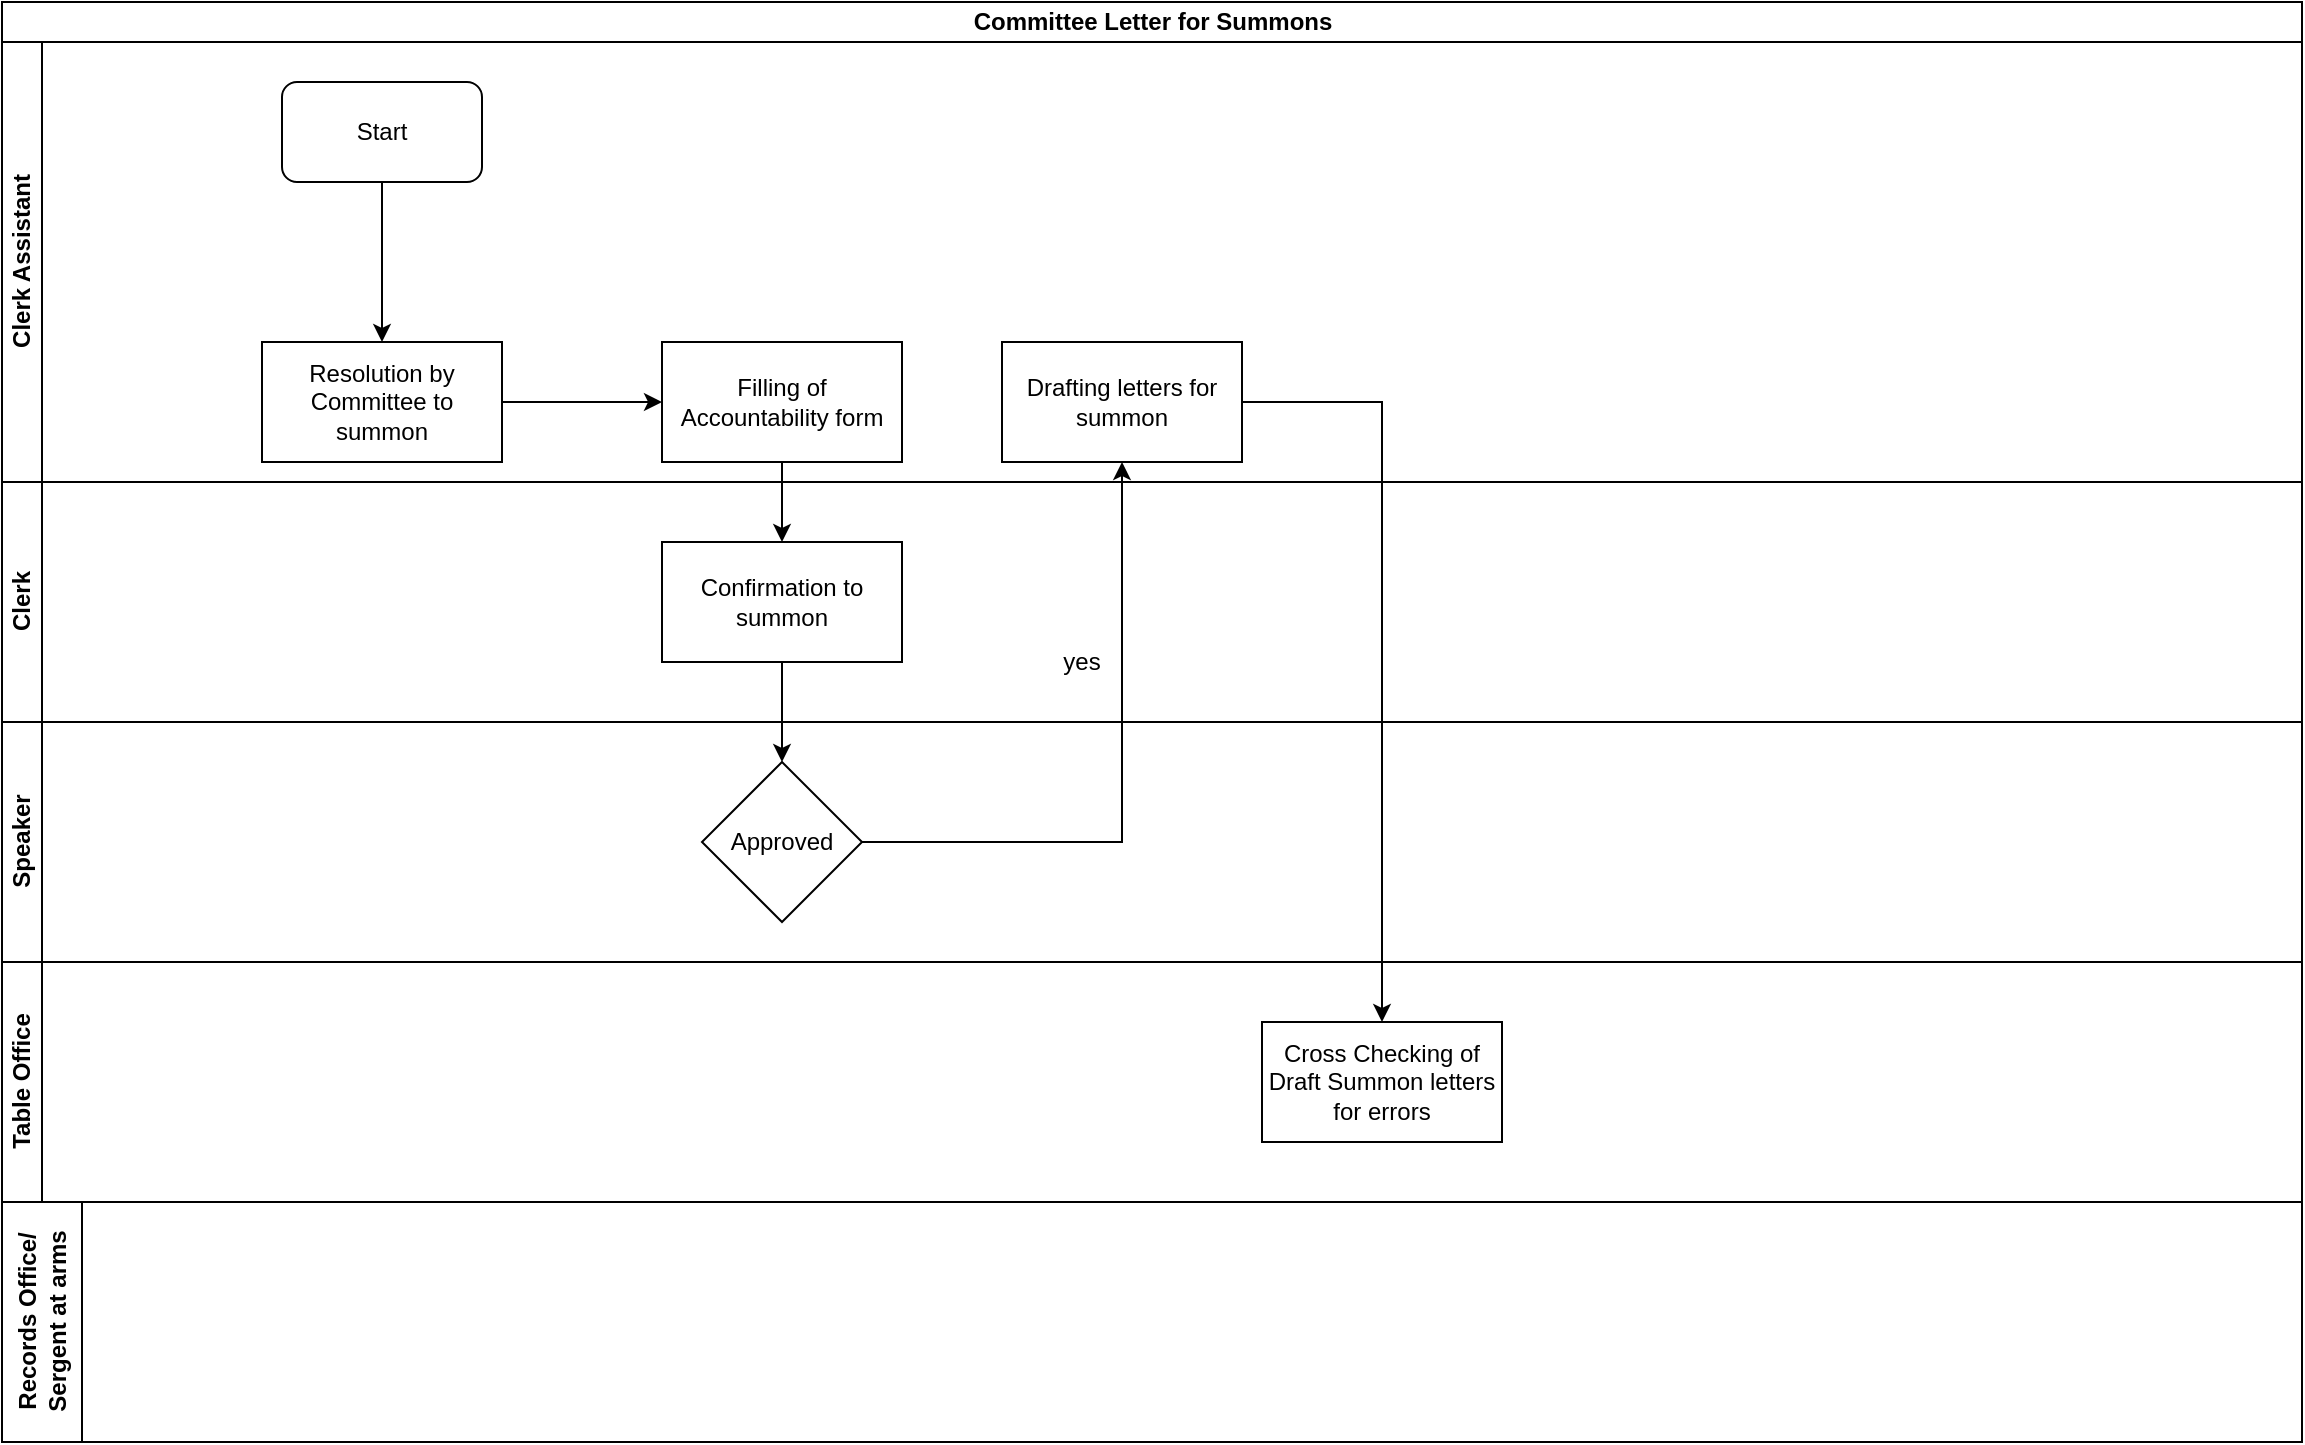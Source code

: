<mxfile version="13.7.7" type="github">
  <diagram id="fW9NUbcDmhiTU7LCMh35" name="Page-1">
    <mxGraphModel dx="910" dy="487" grid="1" gridSize="10" guides="1" tooltips="1" connect="1" arrows="1" fold="1" page="1" pageScale="1" pageWidth="1169" pageHeight="827" math="0" shadow="0">
      <root>
        <mxCell id="0" />
        <mxCell id="1" parent="0" />
        <mxCell id="_9EXCAQElDtnFlGvw9H9-1" value="Committee Letter for Summons" style="swimlane;html=1;childLayout=stackLayout;resizeParent=1;resizeParentMax=0;horizontal=1;startSize=20;horizontalStack=0;" vertex="1" parent="1">
          <mxGeometry x="10" y="10" width="1150" height="720" as="geometry" />
        </mxCell>
        <mxCell id="_9EXCAQElDtnFlGvw9H9-2" value="Clerk Assistant" style="swimlane;html=1;startSize=20;horizontal=0;" vertex="1" parent="_9EXCAQElDtnFlGvw9H9-1">
          <mxGeometry y="20" width="1150" height="220" as="geometry" />
        </mxCell>
        <mxCell id="_9EXCAQElDtnFlGvw9H9-16" value="Start" style="rounded=1;whiteSpace=wrap;html=1;" vertex="1" parent="_9EXCAQElDtnFlGvw9H9-2">
          <mxGeometry x="140" y="20" width="100" height="50" as="geometry" />
        </mxCell>
        <mxCell id="_9EXCAQElDtnFlGvw9H9-19" value="Resolution by Committee to summon" style="rounded=0;whiteSpace=wrap;html=1;" vertex="1" parent="_9EXCAQElDtnFlGvw9H9-2">
          <mxGeometry x="130" y="150" width="120" height="60" as="geometry" />
        </mxCell>
        <mxCell id="_9EXCAQElDtnFlGvw9H9-18" value="" style="edgeStyle=orthogonalEdgeStyle;rounded=0;orthogonalLoop=1;jettySize=auto;html=1;entryX=0.5;entryY=0;entryDx=0;entryDy=0;" edge="1" parent="_9EXCAQElDtnFlGvw9H9-2" source="_9EXCAQElDtnFlGvw9H9-16" target="_9EXCAQElDtnFlGvw9H9-19">
          <mxGeometry relative="1" as="geometry">
            <mxPoint x="190" y="145" as="targetPoint" />
          </mxGeometry>
        </mxCell>
        <mxCell id="_9EXCAQElDtnFlGvw9H9-26" value="Drafting letters for summon" style="whiteSpace=wrap;html=1;rounded=0;" vertex="1" parent="_9EXCAQElDtnFlGvw9H9-2">
          <mxGeometry x="500" y="150" width="120" height="60" as="geometry" />
        </mxCell>
        <mxCell id="_9EXCAQElDtnFlGvw9H9-3" value="Clerk" style="swimlane;html=1;startSize=20;horizontal=0;" vertex="1" parent="_9EXCAQElDtnFlGvw9H9-1">
          <mxGeometry y="240" width="1150" height="120" as="geometry" />
        </mxCell>
        <mxCell id="_9EXCAQElDtnFlGvw9H9-22" value="Confirmation to summon" style="whiteSpace=wrap;html=1;rounded=0;" vertex="1" parent="_9EXCAQElDtnFlGvw9H9-3">
          <mxGeometry x="330" y="30" width="120" height="60" as="geometry" />
        </mxCell>
        <mxCell id="_9EXCAQElDtnFlGvw9H9-28" value="yes" style="text;html=1;strokeColor=none;fillColor=none;align=center;verticalAlign=middle;whiteSpace=wrap;rounded=0;" vertex="1" parent="_9EXCAQElDtnFlGvw9H9-3">
          <mxGeometry x="520" y="80" width="40" height="20" as="geometry" />
        </mxCell>
        <mxCell id="_9EXCAQElDtnFlGvw9H9-4" value="Speaker" style="swimlane;html=1;startSize=20;horizontal=0;" vertex="1" parent="_9EXCAQElDtnFlGvw9H9-1">
          <mxGeometry y="360" width="1150" height="120" as="geometry" />
        </mxCell>
        <mxCell id="_9EXCAQElDtnFlGvw9H9-24" value="Approved" style="rhombus;whiteSpace=wrap;html=1;rounded=0;" vertex="1" parent="_9EXCAQElDtnFlGvw9H9-4">
          <mxGeometry x="350" y="20" width="80" height="80" as="geometry" />
        </mxCell>
        <mxCell id="_9EXCAQElDtnFlGvw9H9-9" value="Table Office" style="swimlane;html=1;startSize=20;horizontal=0;" vertex="1" parent="_9EXCAQElDtnFlGvw9H9-1">
          <mxGeometry y="480" width="1150" height="120" as="geometry" />
        </mxCell>
        <mxCell id="_9EXCAQElDtnFlGvw9H9-29" value="Cross Checking of Draft Summon letters for errors" style="whiteSpace=wrap;html=1;rounded=0;" vertex="1" parent="_9EXCAQElDtnFlGvw9H9-9">
          <mxGeometry x="630" y="30" width="120" height="60" as="geometry" />
        </mxCell>
        <mxCell id="_9EXCAQElDtnFlGvw9H9-15" value="&lt;div&gt;Records Office/ &lt;br&gt;&lt;/div&gt;&lt;div&gt;Sergent at arms&lt;/div&gt;" style="swimlane;html=1;startSize=40;horizontal=0;" vertex="1" parent="_9EXCAQElDtnFlGvw9H9-1">
          <mxGeometry y="600" width="1150" height="120" as="geometry" />
        </mxCell>
        <mxCell id="_9EXCAQElDtnFlGvw9H9-25" value="" style="edgeStyle=orthogonalEdgeStyle;rounded=0;orthogonalLoop=1;jettySize=auto;html=1;" edge="1" parent="_9EXCAQElDtnFlGvw9H9-1" source="_9EXCAQElDtnFlGvw9H9-22" target="_9EXCAQElDtnFlGvw9H9-24">
          <mxGeometry relative="1" as="geometry" />
        </mxCell>
        <mxCell id="_9EXCAQElDtnFlGvw9H9-27" value="" style="edgeStyle=orthogonalEdgeStyle;rounded=0;orthogonalLoop=1;jettySize=auto;html=1;" edge="1" parent="_9EXCAQElDtnFlGvw9H9-1" source="_9EXCAQElDtnFlGvw9H9-24" target="_9EXCAQElDtnFlGvw9H9-26">
          <mxGeometry relative="1" as="geometry" />
        </mxCell>
        <mxCell id="_9EXCAQElDtnFlGvw9H9-30" value="" style="edgeStyle=orthogonalEdgeStyle;rounded=0;orthogonalLoop=1;jettySize=auto;html=1;" edge="1" parent="_9EXCAQElDtnFlGvw9H9-1" source="_9EXCAQElDtnFlGvw9H9-26" target="_9EXCAQElDtnFlGvw9H9-29">
          <mxGeometry relative="1" as="geometry" />
        </mxCell>
        <mxCell id="_9EXCAQElDtnFlGvw9H9-23" value="" style="edgeStyle=orthogonalEdgeStyle;rounded=0;orthogonalLoop=1;jettySize=auto;html=1;" edge="1" parent="1" source="_9EXCAQElDtnFlGvw9H9-20" target="_9EXCAQElDtnFlGvw9H9-22">
          <mxGeometry relative="1" as="geometry" />
        </mxCell>
        <mxCell id="_9EXCAQElDtnFlGvw9H9-20" value="Filling of Accountability form" style="whiteSpace=wrap;html=1;rounded=0;" vertex="1" parent="1">
          <mxGeometry x="340" y="180" width="120" height="60" as="geometry" />
        </mxCell>
        <mxCell id="_9EXCAQElDtnFlGvw9H9-21" value="" style="edgeStyle=orthogonalEdgeStyle;rounded=0;orthogonalLoop=1;jettySize=auto;html=1;" edge="1" parent="1" source="_9EXCAQElDtnFlGvw9H9-19" target="_9EXCAQElDtnFlGvw9H9-20">
          <mxGeometry relative="1" as="geometry" />
        </mxCell>
      </root>
    </mxGraphModel>
  </diagram>
</mxfile>
